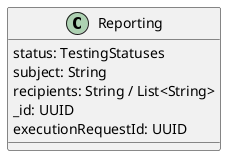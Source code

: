 @startuml

class Reporting {
    status: TestingStatuses
    subject: String
    recipients: String / List<String>
    _id: UUID
    executionRequestId: UUID
}

@enduml
